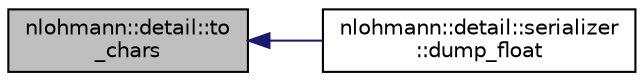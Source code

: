 digraph "nlohmann::detail::to_chars"
{
 // INTERACTIVE_SVG=YES
  edge [fontname="Helvetica",fontsize="10",labelfontname="Helvetica",labelfontsize="10"];
  node [fontname="Helvetica",fontsize="10",shape=record];
  rankdir="LR";
  Node90 [label="nlohmann::detail::to\l_chars",height=0.2,width=0.4,color="black", fillcolor="grey75", style="filled", fontcolor="black"];
  Node90 -> Node91 [dir="back",color="midnightblue",fontsize="10",style="solid",fontname="Helvetica"];
  Node91 [label="nlohmann::detail::serializer\l::dump_float",height=0.2,width=0.4,color="black", fillcolor="white", style="filled",URL="$classnlohmann_1_1detail_1_1serializer.html#a24b0fe45dc774441237bde198a133d8a"];
}
